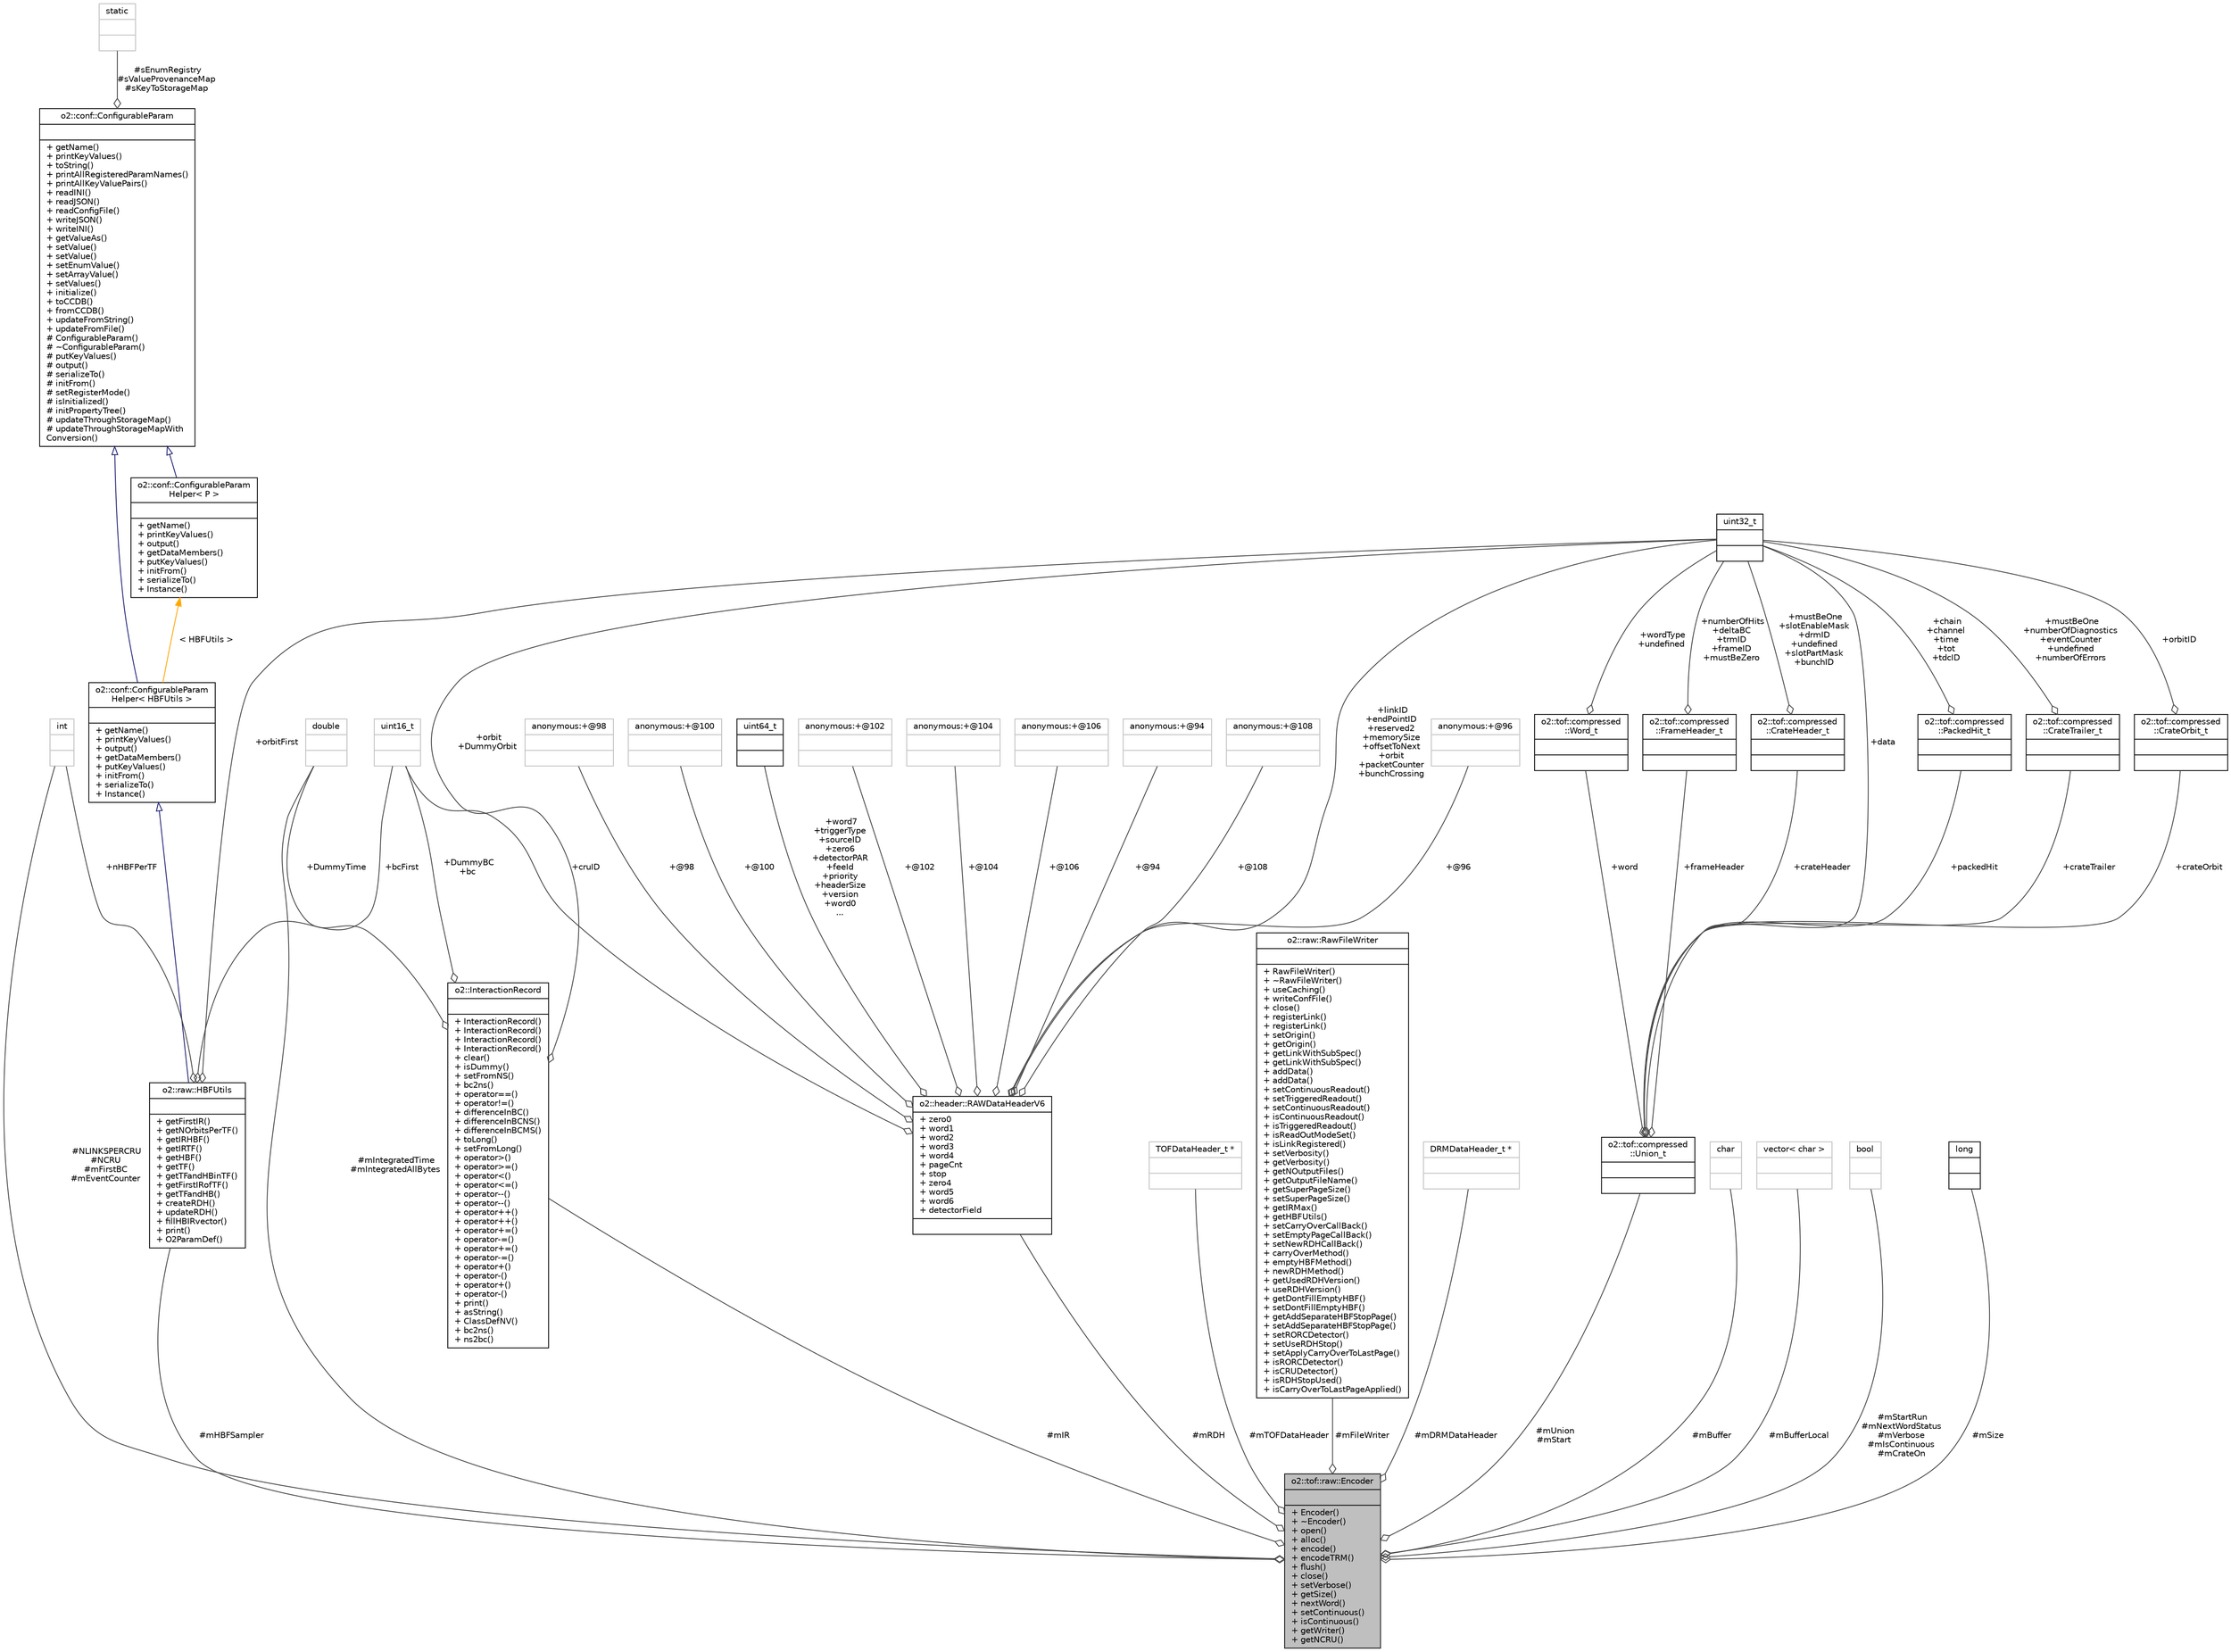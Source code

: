 digraph "o2::tof::raw::Encoder"
{
 // INTERACTIVE_SVG=YES
  bgcolor="transparent";
  edge [fontname="Helvetica",fontsize="10",labelfontname="Helvetica",labelfontsize="10"];
  node [fontname="Helvetica",fontsize="10",shape=record];
  Node1 [label="{o2::tof::raw::Encoder\n||+ Encoder()\l+ ~Encoder()\l+ open()\l+ alloc()\l+ encode()\l+ encodeTRM()\l+ flush()\l+ close()\l+ setVerbose()\l+ getSize()\l+ nextWord()\l+ setContinuous()\l+ isContinuous()\l+ getWriter()\l+ getNCRU()\l}",height=0.2,width=0.4,color="black", fillcolor="grey75", style="filled", fontcolor="black"];
  Node2 -> Node1 [color="grey25",fontsize="10",style="solid",label=" #mHBFSampler" ,arrowhead="odiamond",fontname="Helvetica"];
  Node2 [label="{o2::raw::HBFUtils\n||+ getFirstIR()\l+ getNOrbitsPerTF()\l+ getIRHBF()\l+ getIRTF()\l+ getHBF()\l+ getTF()\l+ getTFandHBinTF()\l+ getFirstIRofTF()\l+ getTFandHB()\l+ createRDH()\l+ updateRDH()\l+ fillHBIRvector()\l+ print()\l+ O2ParamDef()\l}",height=0.2,width=0.4,color="black",URL="$db/df3/structo2_1_1raw_1_1HBFUtils.html"];
  Node3 -> Node2 [dir="back",color="midnightblue",fontsize="10",style="solid",arrowtail="onormal",fontname="Helvetica"];
  Node3 [label="{o2::conf::ConfigurableParam\lHelper\< HBFUtils \>\n||+ getName()\l+ printKeyValues()\l+ output()\l+ getDataMembers()\l+ putKeyValues()\l+ initFrom()\l+ serializeTo()\l+ Instance()\l}",height=0.2,width=0.4,color="black",URL="$d7/d50/classo2_1_1conf_1_1ConfigurableParamHelper.html"];
  Node4 -> Node3 [dir="back",color="midnightblue",fontsize="10",style="solid",arrowtail="onormal",fontname="Helvetica"];
  Node4 [label="{o2::conf::ConfigurableParam\n||+ getName()\l+ printKeyValues()\l+ toString()\l+ printAllRegisteredParamNames()\l+ printAllKeyValuePairs()\l+ readINI()\l+ readJSON()\l+ readConfigFile()\l+ writeJSON()\l+ writeINI()\l+ getValueAs()\l+ setValue()\l+ setValue()\l+ setEnumValue()\l+ setArrayValue()\l+ setValues()\l+ initialize()\l+ toCCDB()\l+ fromCCDB()\l+ updateFromString()\l+ updateFromFile()\l# ConfigurableParam()\l# ~ConfigurableParam()\l# putKeyValues()\l# output()\l# serializeTo()\l# initFrom()\l# setRegisterMode()\l# isInitialized()\l# initPropertyTree()\l# updateThroughStorageMap()\l# updateThroughStorageMapWith\lConversion()\l}",height=0.2,width=0.4,color="black",URL="$d6/d14/classo2_1_1conf_1_1ConfigurableParam.html"];
  Node5 -> Node4 [color="grey25",fontsize="10",style="solid",label=" #sEnumRegistry\n#sValueProvenanceMap\n#sKeyToStorageMap" ,arrowhead="odiamond",fontname="Helvetica"];
  Node5 [label="{static\n||}",height=0.2,width=0.4,color="grey75"];
  Node6 -> Node3 [dir="back",color="orange",fontsize="10",style="solid",label=" \< HBFUtils \>" ,fontname="Helvetica"];
  Node6 [label="{o2::conf::ConfigurableParam\lHelper\< P \>\n||+ getName()\l+ printKeyValues()\l+ output()\l+ getDataMembers()\l+ putKeyValues()\l+ initFrom()\l+ serializeTo()\l+ Instance()\l}",height=0.2,width=0.4,color="black",URL="$d7/d50/classo2_1_1conf_1_1ConfigurableParamHelper.html"];
  Node4 -> Node6 [dir="back",color="midnightblue",fontsize="10",style="solid",arrowtail="onormal",fontname="Helvetica"];
  Node7 -> Node2 [color="grey25",fontsize="10",style="solid",label=" +bcFirst" ,arrowhead="odiamond",fontname="Helvetica"];
  Node7 [label="{uint16_t\n||}",height=0.2,width=0.4,color="grey75"];
  Node8 -> Node2 [color="grey25",fontsize="10",style="solid",label=" +orbitFirst" ,arrowhead="odiamond",fontname="Helvetica"];
  Node8 [label="{uint32_t\n||}",height=0.2,width=0.4,color="black",URL="$d3/d87/classuint32__t.html"];
  Node9 -> Node2 [color="grey25",fontsize="10",style="solid",label=" +nHBFPerTF" ,arrowhead="odiamond",fontname="Helvetica"];
  Node9 [label="{int\n||}",height=0.2,width=0.4,color="grey75"];
  Node10 -> Node1 [color="grey25",fontsize="10",style="solid",label=" #mRDH" ,arrowhead="odiamond",fontname="Helvetica"];
  Node10 [label="{o2::header::RAWDataHeaderV6\n|+ zero0\l+ word1\l+ word2\l+ word3\l+ word4\l+ pageCnt\l+ stop\l+ zero4\l+ word5\l+ word6\l+ detectorField\l|}",height=0.2,width=0.4,color="black",URL="$d5/d06/structo2_1_1header_1_1RAWDataHeaderV6.html"];
  Node11 -> Node10 [color="grey25",fontsize="10",style="solid",label=" +word7\n+triggerType\n+sourceID\n+zero6\n+detectorPAR\n+feeId\n+priority\n+headerSize\n+version\n+word0\n..." ,arrowhead="odiamond",fontname="Helvetica"];
  Node11 [label="{uint64_t\n||}",height=0.2,width=0.4,color="black",URL="$d6/d30/classuint64__t.html"];
  Node7 -> Node10 [color="grey25",fontsize="10",style="solid",label=" +cruID" ,arrowhead="odiamond",fontname="Helvetica"];
  Node12 -> Node10 [color="grey25",fontsize="10",style="solid",label=" +@102" ,arrowhead="odiamond",fontname="Helvetica"];
  Node12 [label="{anonymous:+@102\n||}",height=0.2,width=0.4,color="grey75"];
  Node13 -> Node10 [color="grey25",fontsize="10",style="solid",label=" +@104" ,arrowhead="odiamond",fontname="Helvetica"];
  Node13 [label="{anonymous:+@104\n||}",height=0.2,width=0.4,color="grey75"];
  Node8 -> Node10 [color="grey25",fontsize="10",style="solid",label=" +linkID\n+endPointID\n+reserved2\n+memorySize\n+offsetToNext\n+orbit\n+packetCounter\n+bunchCrossing" ,arrowhead="odiamond",fontname="Helvetica"];
  Node14 -> Node10 [color="grey25",fontsize="10",style="solid",label=" +@106" ,arrowhead="odiamond",fontname="Helvetica"];
  Node14 [label="{anonymous:+@106\n||}",height=0.2,width=0.4,color="grey75"];
  Node15 -> Node10 [color="grey25",fontsize="10",style="solid",label=" +@94" ,arrowhead="odiamond",fontname="Helvetica"];
  Node15 [label="{anonymous:+@94\n||}",height=0.2,width=0.4,color="grey75"];
  Node16 -> Node10 [color="grey25",fontsize="10",style="solid",label=" +@108" ,arrowhead="odiamond",fontname="Helvetica"];
  Node16 [label="{anonymous:+@108\n||}",height=0.2,width=0.4,color="grey75"];
  Node17 -> Node10 [color="grey25",fontsize="10",style="solid",label=" +@96" ,arrowhead="odiamond",fontname="Helvetica"];
  Node17 [label="{anonymous:+@96\n||}",height=0.2,width=0.4,color="grey75"];
  Node18 -> Node10 [color="grey25",fontsize="10",style="solid",label=" +@98" ,arrowhead="odiamond",fontname="Helvetica"];
  Node18 [label="{anonymous:+@98\n||}",height=0.2,width=0.4,color="grey75"];
  Node19 -> Node10 [color="grey25",fontsize="10",style="solid",label=" +@100" ,arrowhead="odiamond",fontname="Helvetica"];
  Node19 [label="{anonymous:+@100\n||}",height=0.2,width=0.4,color="grey75"];
  Node20 -> Node1 [color="grey25",fontsize="10",style="solid",label=" #mIR" ,arrowhead="odiamond",fontname="Helvetica"];
  Node20 [label="{o2::InteractionRecord\n||+ InteractionRecord()\l+ InteractionRecord()\l+ InteractionRecord()\l+ InteractionRecord()\l+ clear()\l+ isDummy()\l+ setFromNS()\l+ bc2ns()\l+ operator==()\l+ operator!=()\l+ differenceInBC()\l+ differenceInBCNS()\l+ differenceInBCMS()\l+ toLong()\l+ setFromLong()\l+ operator\>()\l+ operator\>=()\l+ operator\<()\l+ operator\<=()\l+ operator--()\l+ operator--()\l+ operator++()\l+ operator++()\l+ operator+=()\l+ operator-=()\l+ operator+=()\l+ operator-=()\l+ operator+()\l+ operator-()\l+ operator+()\l+ operator-()\l+ print()\l+ asString()\l+ ClassDefNV()\l+ bc2ns()\l+ ns2bc()\l}",height=0.2,width=0.4,color="black",URL="$d1/d21/structo2_1_1InteractionRecord.html"];
  Node21 -> Node20 [color="grey25",fontsize="10",style="solid",label=" +DummyTime" ,arrowhead="odiamond",fontname="Helvetica"];
  Node21 [label="{double\n||}",height=0.2,width=0.4,color="grey75"];
  Node7 -> Node20 [color="grey25",fontsize="10",style="solid",label=" +DummyBC\n+bc" ,arrowhead="odiamond",fontname="Helvetica"];
  Node8 -> Node20 [color="grey25",fontsize="10",style="solid",label=" +orbit\n+DummyOrbit" ,arrowhead="odiamond",fontname="Helvetica"];
  Node22 -> Node1 [color="grey25",fontsize="10",style="solid",label=" #mTOFDataHeader" ,arrowhead="odiamond",fontname="Helvetica"];
  Node22 [label="{TOFDataHeader_t *\n||}",height=0.2,width=0.4,color="grey75"];
  Node21 -> Node1 [color="grey25",fontsize="10",style="solid",label=" #mIntegratedTime\n#mIntegratedAllBytes" ,arrowhead="odiamond",fontname="Helvetica"];
  Node23 -> Node1 [color="grey25",fontsize="10",style="solid",label=" #mFileWriter" ,arrowhead="odiamond",fontname="Helvetica"];
  Node23 [label="{o2::raw::RawFileWriter\n||+ RawFileWriter()\l+ ~RawFileWriter()\l+ useCaching()\l+ writeConfFile()\l+ close()\l+ registerLink()\l+ registerLink()\l+ setOrigin()\l+ getOrigin()\l+ getLinkWithSubSpec()\l+ getLinkWithSubSpec()\l+ addData()\l+ addData()\l+ setContinuousReadout()\l+ setTriggeredReadout()\l+ setContinuousReadout()\l+ isContinuousReadout()\l+ isTriggeredReadout()\l+ isReadOutModeSet()\l+ isLinkRegistered()\l+ setVerbosity()\l+ getVerbosity()\l+ getNOutputFiles()\l+ getOutputFileName()\l+ getSuperPageSize()\l+ setSuperPageSize()\l+ getIRMax()\l+ getHBFUtils()\l+ setCarryOverCallBack()\l+ setEmptyPageCallBack()\l+ setNewRDHCallBack()\l+ carryOverMethod()\l+ emptyHBFMethod()\l+ newRDHMethod()\l+ getUsedRDHVersion()\l+ useRDHVersion()\l+ getDontFillEmptyHBF()\l+ setDontFillEmptyHBF()\l+ getAddSeparateHBFStopPage()\l+ setAddSeparateHBFStopPage()\l+ setRORCDetector()\l+ setUseRDHStop()\l+ setApplyCarryOverToLastPage()\l+ isRORCDetector()\l+ isCRUDetector()\l+ isRDHStopUsed()\l+ isCarryOverToLastPageApplied()\l}",height=0.2,width=0.4,color="black",URL="$d0/d0d/classo2_1_1raw_1_1RawFileWriter.html"];
  Node24 -> Node1 [color="grey25",fontsize="10",style="solid",label=" #mDRMDataHeader" ,arrowhead="odiamond",fontname="Helvetica"];
  Node24 [label="{DRMDataHeader_t *\n||}",height=0.2,width=0.4,color="grey75"];
  Node25 -> Node1 [color="grey25",fontsize="10",style="solid",label=" #mUnion\n#mStart" ,arrowhead="odiamond",fontname="Helvetica"];
  Node25 [label="{o2::tof::compressed\l::Union_t\n||}",height=0.2,width=0.4,color="black",URL="$df/dd7/uniono2_1_1tof_1_1compressed_1_1Union__t.html"];
  Node26 -> Node25 [color="grey25",fontsize="10",style="solid",label=" +packedHit" ,arrowhead="odiamond",fontname="Helvetica"];
  Node26 [label="{o2::tof::compressed\l::PackedHit_t\n||}",height=0.2,width=0.4,color="black",URL="$df/d87/structo2_1_1tof_1_1compressed_1_1PackedHit__t.html"];
  Node8 -> Node26 [color="grey25",fontsize="10",style="solid",label=" +chain\n+channel\n+time\n+tot\n+tdcID" ,arrowhead="odiamond",fontname="Helvetica"];
  Node27 -> Node25 [color="grey25",fontsize="10",style="solid",label=" +crateTrailer" ,arrowhead="odiamond",fontname="Helvetica"];
  Node27 [label="{o2::tof::compressed\l::CrateTrailer_t\n||}",height=0.2,width=0.4,color="black",URL="$dc/d31/structo2_1_1tof_1_1compressed_1_1CrateTrailer__t.html"];
  Node8 -> Node27 [color="grey25",fontsize="10",style="solid",label=" +mustBeOne\n+numberOfDiagnostics\n+eventCounter\n+undefined\n+numberOfErrors" ,arrowhead="odiamond",fontname="Helvetica"];
  Node28 -> Node25 [color="grey25",fontsize="10",style="solid",label=" +crateOrbit" ,arrowhead="odiamond",fontname="Helvetica"];
  Node28 [label="{o2::tof::compressed\l::CrateOrbit_t\n||}",height=0.2,width=0.4,color="black",URL="$d0/df7/structo2_1_1tof_1_1compressed_1_1CrateOrbit__t.html"];
  Node8 -> Node28 [color="grey25",fontsize="10",style="solid",label=" +orbitID" ,arrowhead="odiamond",fontname="Helvetica"];
  Node29 -> Node25 [color="grey25",fontsize="10",style="solid",label=" +word" ,arrowhead="odiamond",fontname="Helvetica"];
  Node29 [label="{o2::tof::compressed\l::Word_t\n||}",height=0.2,width=0.4,color="black",URL="$d5/d0d/structo2_1_1tof_1_1compressed_1_1Word__t.html"];
  Node8 -> Node29 [color="grey25",fontsize="10",style="solid",label=" +wordType\n+undefined" ,arrowhead="odiamond",fontname="Helvetica"];
  Node8 -> Node25 [color="grey25",fontsize="10",style="solid",label=" +data" ,arrowhead="odiamond",fontname="Helvetica"];
  Node30 -> Node25 [color="grey25",fontsize="10",style="solid",label=" +frameHeader" ,arrowhead="odiamond",fontname="Helvetica"];
  Node30 [label="{o2::tof::compressed\l::FrameHeader_t\n||}",height=0.2,width=0.4,color="black",URL="$df/d7e/structo2_1_1tof_1_1compressed_1_1FrameHeader__t.html"];
  Node8 -> Node30 [color="grey25",fontsize="10",style="solid",label=" +numberOfHits\n+deltaBC\n+trmID\n+frameID\n+mustBeZero" ,arrowhead="odiamond",fontname="Helvetica"];
  Node31 -> Node25 [color="grey25",fontsize="10",style="solid",label=" +crateHeader" ,arrowhead="odiamond",fontname="Helvetica"];
  Node31 [label="{o2::tof::compressed\l::CrateHeader_t\n||}",height=0.2,width=0.4,color="black",URL="$d5/da4/structo2_1_1tof_1_1compressed_1_1CrateHeader__t.html"];
  Node8 -> Node31 [color="grey25",fontsize="10",style="solid",label=" +mustBeOne\n+slotEnableMask\n+drmID\n+undefined\n+slotPartMask\n+bunchID" ,arrowhead="odiamond",fontname="Helvetica"];
  Node32 -> Node1 [color="grey25",fontsize="10",style="solid",label=" #mBuffer" ,arrowhead="odiamond",fontname="Helvetica"];
  Node32 [label="{char\n||}",height=0.2,width=0.4,color="grey75"];
  Node33 -> Node1 [color="grey25",fontsize="10",style="solid",label=" #mBufferLocal" ,arrowhead="odiamond",fontname="Helvetica"];
  Node33 [label="{vector\< char \>\n||}",height=0.2,width=0.4,color="grey75"];
  Node9 -> Node1 [color="grey25",fontsize="10",style="solid",label=" #NLINKSPERCRU\n#NCRU\n#mFirstBC\n#mEventCounter" ,arrowhead="odiamond",fontname="Helvetica"];
  Node34 -> Node1 [color="grey25",fontsize="10",style="solid",label=" #mStartRun\n#mNextWordStatus\n#mVerbose\n#mIsContinuous\n#mCrateOn" ,arrowhead="odiamond",fontname="Helvetica"];
  Node34 [label="{bool\n||}",height=0.2,width=0.4,color="grey75"];
  Node35 -> Node1 [color="grey25",fontsize="10",style="solid",label=" #mSize" ,arrowhead="odiamond",fontname="Helvetica"];
  Node35 [label="{long\n||}",height=0.2,width=0.4,color="black",URL="$d7/d63/classlong.html"];
}
